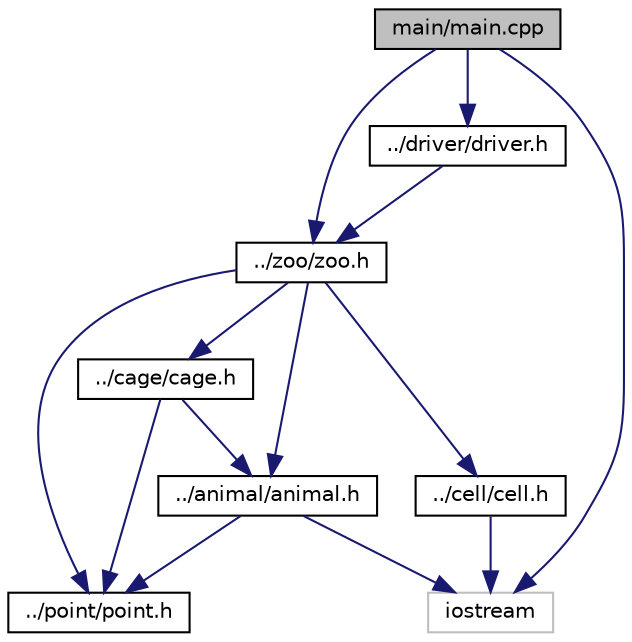 digraph "main/main.cpp"
{
  edge [fontname="Helvetica",fontsize="10",labelfontname="Helvetica",labelfontsize="10"];
  node [fontname="Helvetica",fontsize="10",shape=record];
  Node1 [label="main/main.cpp",height=0.2,width=0.4,color="black", fillcolor="grey75", style="filled", fontcolor="black"];
  Node1 -> Node2 [color="midnightblue",fontsize="10",style="solid",fontname="Helvetica"];
  Node2 [label="../driver/driver.h",height=0.2,width=0.4,color="black", fillcolor="white", style="filled",URL="$driver_8h.html"];
  Node2 -> Node3 [color="midnightblue",fontsize="10",style="solid",fontname="Helvetica"];
  Node3 [label="../zoo/zoo.h",height=0.2,width=0.4,color="black", fillcolor="white", style="filled",URL="$zoo_8h.html"];
  Node3 -> Node4 [color="midnightblue",fontsize="10",style="solid",fontname="Helvetica"];
  Node4 [label="../cell/cell.h",height=0.2,width=0.4,color="black", fillcolor="white", style="filled",URL="$cell_8h.html"];
  Node4 -> Node5 [color="midnightblue",fontsize="10",style="solid",fontname="Helvetica"];
  Node5 [label="iostream",height=0.2,width=0.4,color="grey75", fillcolor="white", style="filled"];
  Node3 -> Node6 [color="midnightblue",fontsize="10",style="solid",fontname="Helvetica"];
  Node6 [label="../cage/cage.h",height=0.2,width=0.4,color="black", fillcolor="white", style="filled",URL="$cage_8h.html"];
  Node6 -> Node7 [color="midnightblue",fontsize="10",style="solid",fontname="Helvetica"];
  Node7 [label="../point/point.h",height=0.2,width=0.4,color="black", fillcolor="white", style="filled",URL="$point_8h.html"];
  Node6 -> Node8 [color="midnightblue",fontsize="10",style="solid",fontname="Helvetica"];
  Node8 [label="../animal/animal.h",height=0.2,width=0.4,color="black", fillcolor="white", style="filled",URL="$animal_8h.html"];
  Node8 -> Node5 [color="midnightblue",fontsize="10",style="solid",fontname="Helvetica"];
  Node8 -> Node7 [color="midnightblue",fontsize="10",style="solid",fontname="Helvetica"];
  Node3 -> Node7 [color="midnightblue",fontsize="10",style="solid",fontname="Helvetica"];
  Node3 -> Node8 [color="midnightblue",fontsize="10",style="solid",fontname="Helvetica"];
  Node1 -> Node3 [color="midnightblue",fontsize="10",style="solid",fontname="Helvetica"];
  Node1 -> Node5 [color="midnightblue",fontsize="10",style="solid",fontname="Helvetica"];
}
